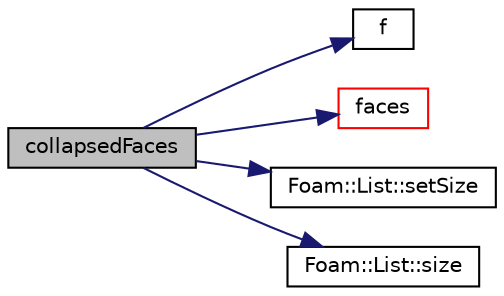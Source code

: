 digraph "collapsedFaces"
{
  bgcolor="transparent";
  edge [fontname="Helvetica",fontsize="10",labelfontname="Helvetica",labelfontsize="10"];
  node [fontname="Helvetica",fontsize="10",shape=record];
  rankdir="LR";
  Node63 [label="collapsedFaces",height=0.2,width=0.4,color="black", fillcolor="grey75", style="filled", fontcolor="black"];
  Node63 -> Node64 [color="midnightblue",fontsize="10",style="solid",fontname="Helvetica"];
  Node64 [label="f",height=0.2,width=0.4,color="black",URL="$a18335.html#a888be93833ac7a23170555c69c690288"];
  Node63 -> Node65 [color="midnightblue",fontsize="10",style="solid",fontname="Helvetica"];
  Node65 [label="faces",height=0.2,width=0.4,color="red",URL="$a28357.html#aabfa75a9083ebcb40619ba45b10b6794",tooltip="Faces of this cell. "];
  Node63 -> Node67 [color="midnightblue",fontsize="10",style="solid",fontname="Helvetica"];
  Node67 [label="Foam::List::setSize",height=0.2,width=0.4,color="black",URL="$a26833.html#aedb985ffeaf1bdbfeccc2a8730405703",tooltip="Reset size of List. "];
  Node63 -> Node68 [color="midnightblue",fontsize="10",style="solid",fontname="Helvetica"];
  Node68 [label="Foam::List::size",height=0.2,width=0.4,color="black",URL="$a26833.html#a8a5f6fa29bd4b500caf186f60245b384",tooltip="Override size to be inconsistent with allocated storage. "];
}
